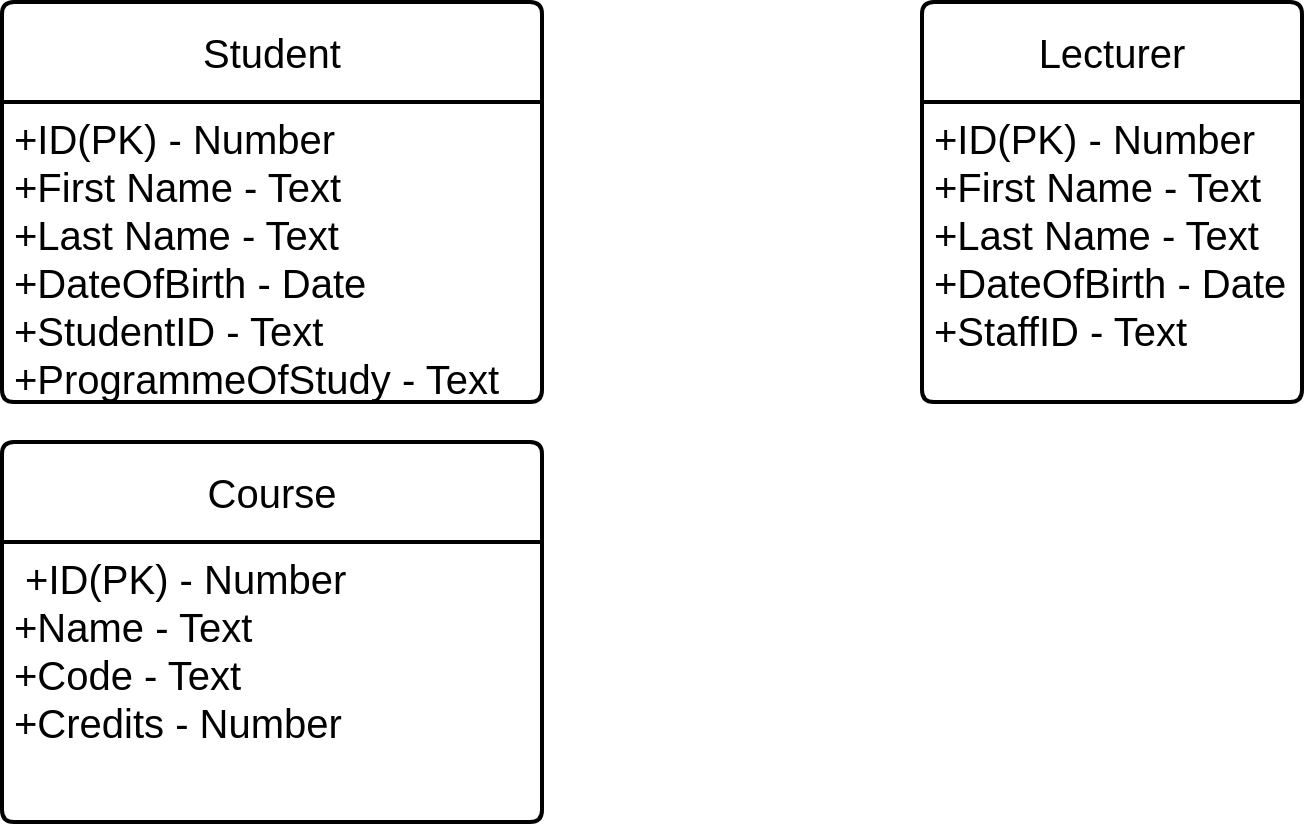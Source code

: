 <mxfile version="21.3.5" type="github">
  <diagram name="Page-1" id="hI1YRSXv8M0d7W6Qs2xD">
    <mxGraphModel dx="1730" dy="1584" grid="1" gridSize="10" guides="1" tooltips="1" connect="1" arrows="1" fold="1" page="1" pageScale="1" pageWidth="850" pageHeight="1100" math="0" shadow="0">
      <root>
        <mxCell id="0" />
        <mxCell id="1" parent="0" />
        <mxCell id="FXS1Nzry9ENir-87CXin-1" value="&lt;font style=&quot;font-size: 20px;&quot;&gt;Student&lt;/font&gt;" style="swimlane;childLayout=stackLayout;horizontal=1;startSize=50;horizontalStack=0;rounded=1;fontSize=14;fontStyle=0;strokeWidth=2;resizeParent=0;resizeLast=1;shadow=0;dashed=0;align=center;arcSize=4;whiteSpace=wrap;html=1;" parent="1" vertex="1">
          <mxGeometry x="-830" y="-1080" width="270" height="200" as="geometry" />
        </mxCell>
        <mxCell id="FXS1Nzry9ENir-87CXin-2" value="&lt;font style=&quot;font-size: 20px;&quot;&gt;+ID(PK) - Number&lt;br&gt;+First Name - Text&lt;br&gt;+Last Name - Text&lt;br&gt;+DateOfBirth - Date&lt;br&gt;+StudentID - Text&lt;br&gt;+ProgrammeOfStudy - Text&lt;br&gt;&lt;/font&gt;" style="align=left;strokeColor=none;fillColor=none;spacingLeft=4;fontSize=12;verticalAlign=top;resizable=0;rotatable=0;part=1;html=1;" parent="FXS1Nzry9ENir-87CXin-1" vertex="1">
          <mxGeometry y="50" width="270" height="150" as="geometry" />
        </mxCell>
        <mxCell id="FXS1Nzry9ENir-87CXin-4" value="&lt;font style=&quot;font-size: 20px;&quot;&gt;Course&lt;/font&gt;" style="swimlane;childLayout=stackLayout;horizontal=1;startSize=50;horizontalStack=0;rounded=1;fontSize=14;fontStyle=0;strokeWidth=2;resizeParent=0;resizeLast=1;shadow=0;dashed=0;align=center;arcSize=4;whiteSpace=wrap;html=1;" parent="1" vertex="1">
          <mxGeometry x="-830" y="-860" width="270" height="190" as="geometry" />
        </mxCell>
        <mxCell id="FXS1Nzry9ENir-87CXin-5" value="&lt;font style=&quot;font-size: 20px;&quot;&gt;&amp;nbsp;+ID(PK) - Number&lt;br&gt;+Name - Text&lt;br&gt;+Code - Text&lt;br&gt;+Credits - Number&lt;br&gt;&lt;/font&gt;" style="align=left;strokeColor=none;fillColor=none;spacingLeft=4;fontSize=12;verticalAlign=top;resizable=0;rotatable=0;part=1;html=1;" parent="FXS1Nzry9ENir-87CXin-4" vertex="1">
          <mxGeometry y="50" width="270" height="140" as="geometry" />
        </mxCell>
        <mxCell id="FXS1Nzry9ENir-87CXin-6" value="&lt;font style=&quot;font-size: 20px;&quot;&gt;Lecturer&lt;/font&gt;" style="swimlane;childLayout=stackLayout;horizontal=1;startSize=50;horizontalStack=0;rounded=1;fontSize=14;fontStyle=0;strokeWidth=2;resizeParent=0;resizeLast=1;shadow=0;dashed=0;align=center;arcSize=4;whiteSpace=wrap;html=1;" parent="1" vertex="1">
          <mxGeometry x="-370" y="-1080" width="190" height="200" as="geometry" />
        </mxCell>
        <mxCell id="FXS1Nzry9ENir-87CXin-7" value="&lt;font style=&quot;font-size: 20px;&quot;&gt;+ID(PK) - Number&lt;br&gt;+First Name - Text&lt;br&gt;+Last Name - Text&lt;br&gt;+DateOfBirth - Date&lt;br&gt;+StaffID - Text&lt;br&gt;&lt;/font&gt;" style="align=left;strokeColor=none;fillColor=none;spacingLeft=4;fontSize=12;verticalAlign=top;resizable=0;rotatable=0;part=1;html=1;" parent="FXS1Nzry9ENir-87CXin-6" vertex="1">
          <mxGeometry y="50" width="190" height="150" as="geometry" />
        </mxCell>
      </root>
    </mxGraphModel>
  </diagram>
</mxfile>
